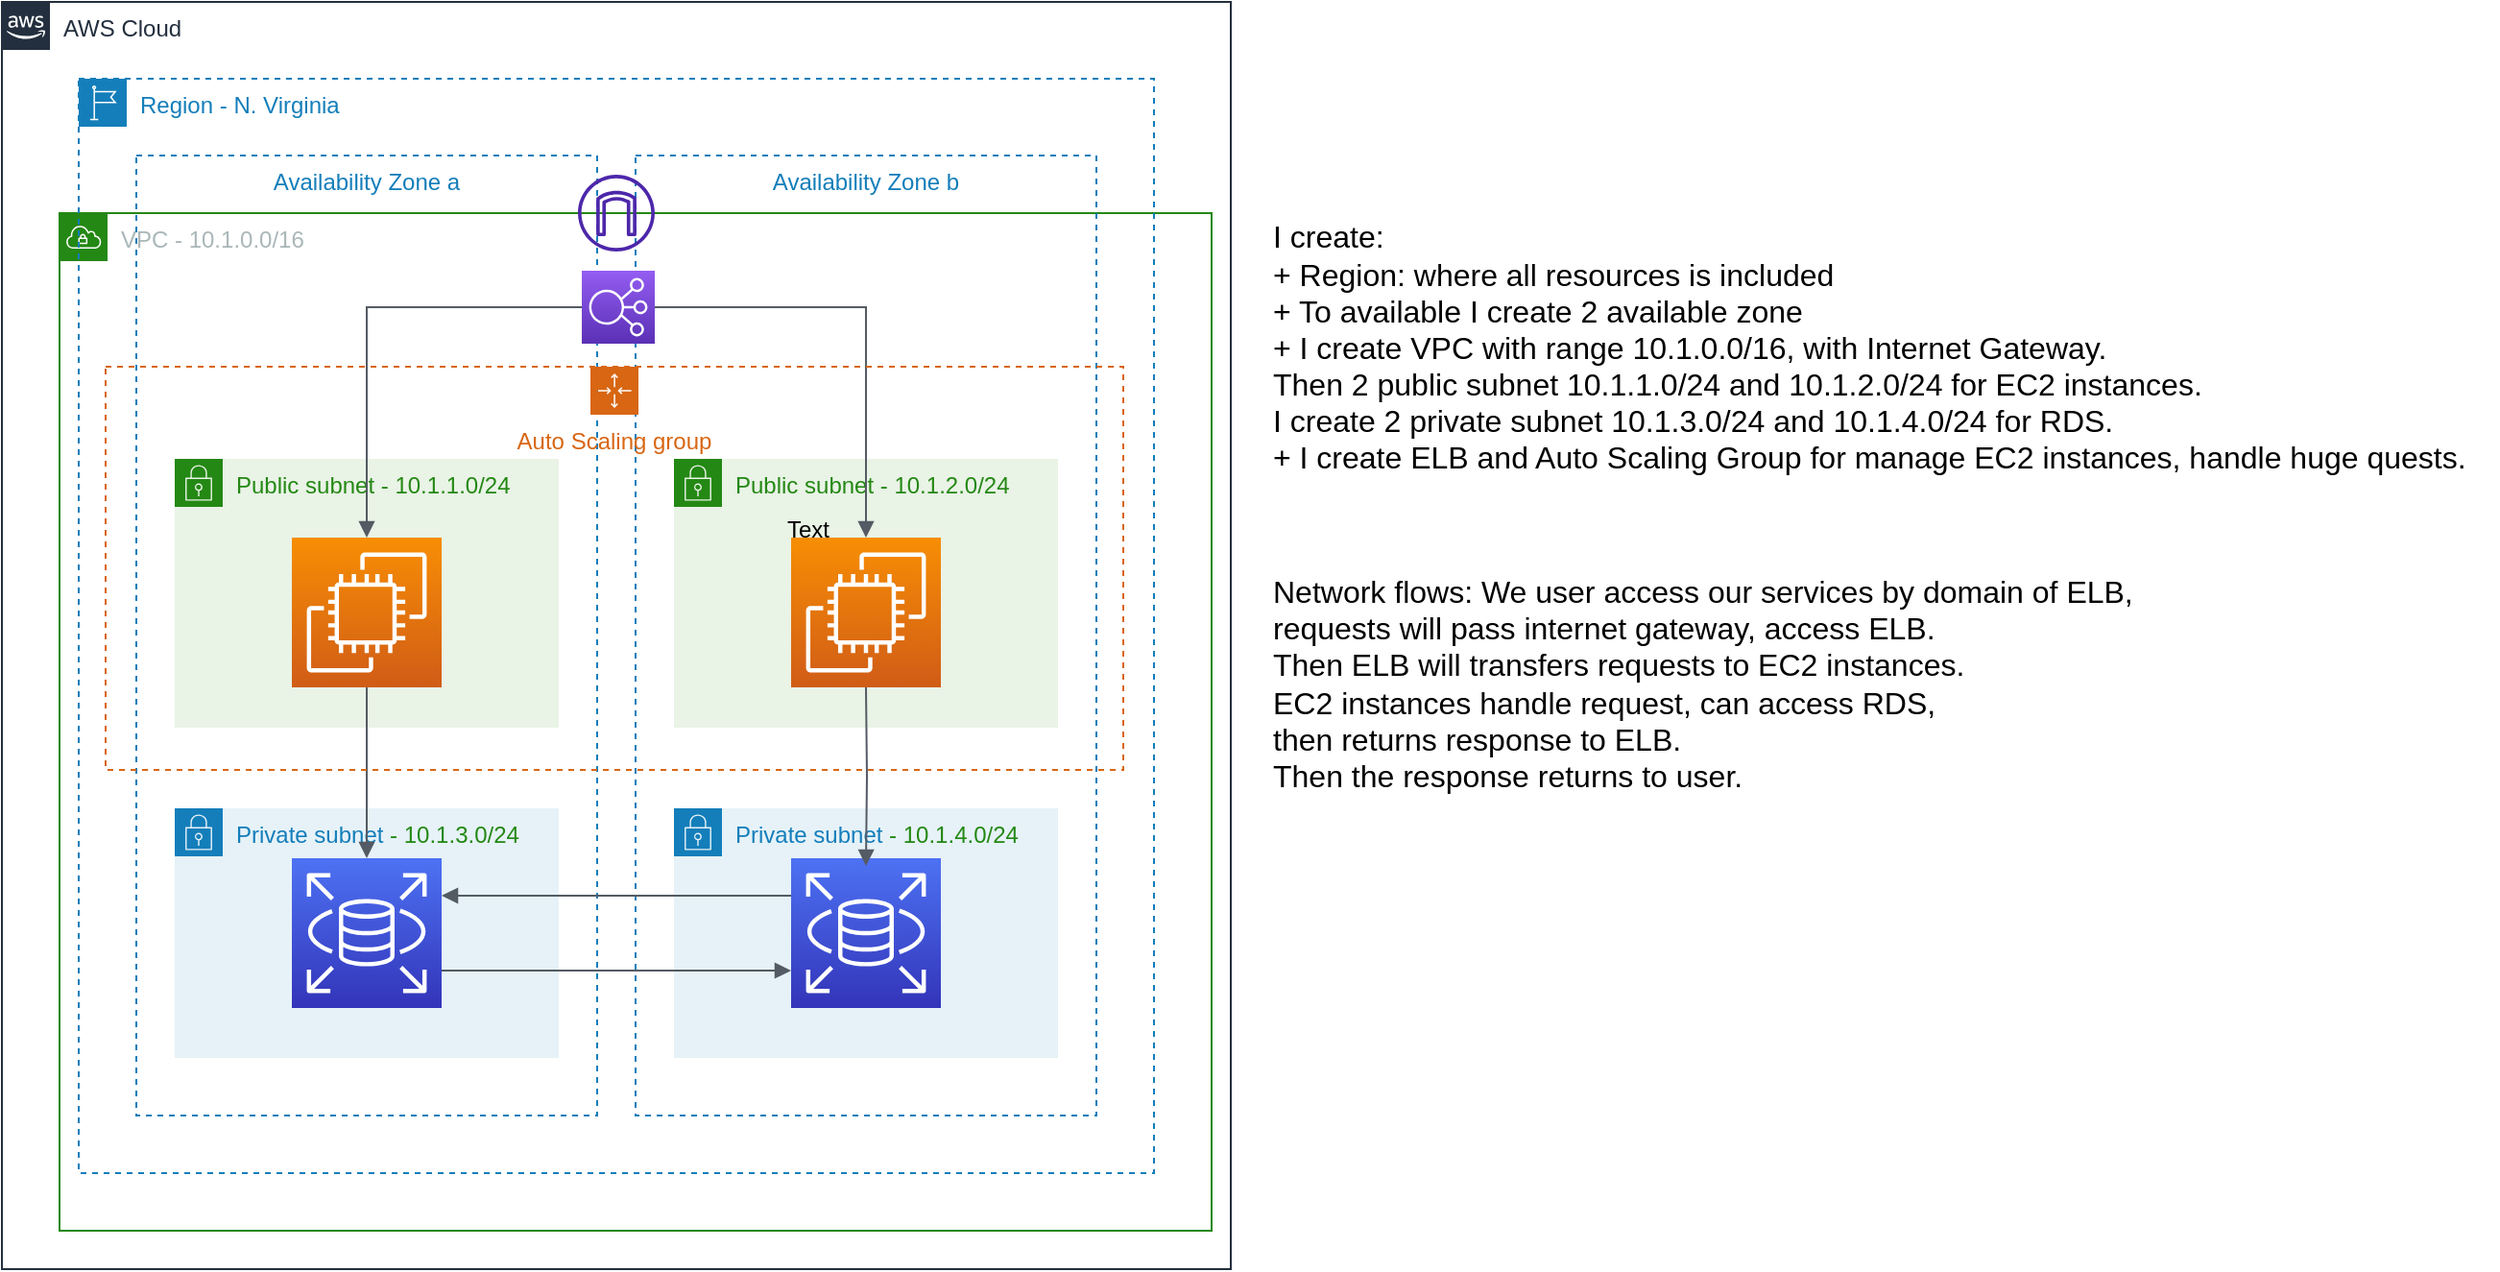 <mxfile version="20.8.3" type="github">
  <diagram id="NhNu8lK3jxxZx00MZokE" name="Page-1">
    <mxGraphModel dx="1122" dy="634" grid="1" gridSize="10" guides="1" tooltips="1" connect="1" arrows="1" fold="1" page="1" pageScale="1" pageWidth="850" pageHeight="1100" math="0" shadow="0">
      <root>
        <mxCell id="0" />
        <mxCell id="1" parent="0" />
        <mxCell id="UM3ME_d4aT2NmvtCluHd-1" value="AWS Cloud" style="points=[[0,0],[0.25,0],[0.5,0],[0.75,0],[1,0],[1,0.25],[1,0.5],[1,0.75],[1,1],[0.75,1],[0.5,1],[0.25,1],[0,1],[0,0.75],[0,0.5],[0,0.25]];outlineConnect=0;gradientColor=none;html=1;whiteSpace=wrap;fontSize=12;fontStyle=0;container=1;pointerEvents=0;collapsible=0;recursiveResize=0;shape=mxgraph.aws4.group;grIcon=mxgraph.aws4.group_aws_cloud_alt;strokeColor=#232F3E;fillColor=none;verticalAlign=top;align=left;spacingLeft=30;fontColor=#232F3E;dashed=0;" parent="1" vertex="1">
          <mxGeometry x="120" y="40" width="640" height="660" as="geometry" />
        </mxCell>
        <mxCell id="UM3ME_d4aT2NmvtCluHd-5" value="VPC - 10.1.0.0/16" style="points=[[0,0],[0.25,0],[0.5,0],[0.75,0],[1,0],[1,0.25],[1,0.5],[1,0.75],[1,1],[0.75,1],[0.5,1],[0.25,1],[0,1],[0,0.75],[0,0.5],[0,0.25]];outlineConnect=0;gradientColor=none;html=1;whiteSpace=wrap;fontSize=12;fontStyle=0;container=1;pointerEvents=0;collapsible=0;recursiveResize=0;shape=mxgraph.aws4.group;grIcon=mxgraph.aws4.group_vpc;strokeColor=#248814;fillColor=none;verticalAlign=top;align=left;spacingLeft=30;fontColor=#AAB7B8;dashed=0;" parent="UM3ME_d4aT2NmvtCluHd-1" vertex="1">
          <mxGeometry x="30" y="110" width="600" height="530" as="geometry" />
        </mxCell>
        <mxCell id="UM3ME_d4aT2NmvtCluHd-2" value="Region - N. Virginia" style="points=[[0,0],[0.25,0],[0.5,0],[0.75,0],[1,0],[1,0.25],[1,0.5],[1,0.75],[1,1],[0.75,1],[0.5,1],[0.25,1],[0,1],[0,0.75],[0,0.5],[0,0.25]];outlineConnect=0;gradientColor=none;html=1;whiteSpace=wrap;fontSize=12;fontStyle=0;container=1;pointerEvents=0;collapsible=0;recursiveResize=0;shape=mxgraph.aws4.group;grIcon=mxgraph.aws4.group_region;strokeColor=#147EBA;fillColor=none;verticalAlign=top;align=left;spacingLeft=30;fontColor=#147EBA;dashed=1;" parent="1" vertex="1">
          <mxGeometry x="160" y="80" width="560" height="570" as="geometry" />
        </mxCell>
        <mxCell id="UM3ME_d4aT2NmvtCluHd-4" value="Availability Zone b" style="fillColor=none;strokeColor=#147EBA;dashed=1;verticalAlign=top;fontStyle=0;fontColor=#147EBA;" parent="UM3ME_d4aT2NmvtCluHd-2" vertex="1">
          <mxGeometry x="290" y="40" width="240" height="500" as="geometry" />
        </mxCell>
        <mxCell id="UM3ME_d4aT2NmvtCluHd-3" value="Availability Zone a" style="fillColor=none;strokeColor=#147EBA;dashed=1;verticalAlign=top;fontStyle=0;fontColor=#147EBA;" parent="UM3ME_d4aT2NmvtCluHd-2" vertex="1">
          <mxGeometry x="30" y="40" width="240" height="500" as="geometry" />
        </mxCell>
        <mxCell id="UM3ME_d4aT2NmvtCluHd-6" value="Public subnet - 10.1.1.0/24" style="points=[[0,0],[0.25,0],[0.5,0],[0.75,0],[1,0],[1,0.25],[1,0.5],[1,0.75],[1,1],[0.75,1],[0.5,1],[0.25,1],[0,1],[0,0.75],[0,0.5],[0,0.25]];outlineConnect=0;gradientColor=none;html=1;whiteSpace=wrap;fontSize=12;fontStyle=0;container=1;pointerEvents=0;collapsible=0;recursiveResize=0;shape=mxgraph.aws4.group;grIcon=mxgraph.aws4.group_security_group;grStroke=0;strokeColor=#248814;fillColor=#E9F3E6;verticalAlign=top;align=left;spacingLeft=30;fontColor=#248814;dashed=0;" parent="UM3ME_d4aT2NmvtCluHd-2" vertex="1">
          <mxGeometry x="50" y="198" width="200" height="140" as="geometry" />
        </mxCell>
        <mxCell id="UM3ME_d4aT2NmvtCluHd-7" value="" style="sketch=0;points=[[0,0,0],[0.25,0,0],[0.5,0,0],[0.75,0,0],[1,0,0],[0,1,0],[0.25,1,0],[0.5,1,0],[0.75,1,0],[1,1,0],[0,0.25,0],[0,0.5,0],[0,0.75,0],[1,0.25,0],[1,0.5,0],[1,0.75,0]];outlineConnect=0;fontColor=#232F3E;gradientColor=#F78E04;gradientDirection=north;fillColor=#D05C17;strokeColor=#ffffff;dashed=0;verticalLabelPosition=bottom;verticalAlign=top;align=center;html=1;fontSize=12;fontStyle=0;aspect=fixed;shape=mxgraph.aws4.resourceIcon;resIcon=mxgraph.aws4.ec2;" parent="UM3ME_d4aT2NmvtCluHd-6" vertex="1">
          <mxGeometry x="61" y="41" width="78" height="78" as="geometry" />
        </mxCell>
        <mxCell id="UM3ME_d4aT2NmvtCluHd-8" value="Public subnet - 10.1.2.0/24" style="points=[[0,0],[0.25,0],[0.5,0],[0.75,0],[1,0],[1,0.25],[1,0.5],[1,0.75],[1,1],[0.75,1],[0.5,1],[0.25,1],[0,1],[0,0.75],[0,0.5],[0,0.25]];outlineConnect=0;gradientColor=none;html=1;whiteSpace=wrap;fontSize=12;fontStyle=0;container=1;pointerEvents=0;collapsible=0;recursiveResize=0;shape=mxgraph.aws4.group;grIcon=mxgraph.aws4.group_security_group;grStroke=0;strokeColor=#248814;fillColor=#E9F3E6;verticalAlign=top;align=left;spacingLeft=30;fontColor=#248814;dashed=0;" parent="UM3ME_d4aT2NmvtCluHd-2" vertex="1">
          <mxGeometry x="310" y="198" width="200" height="140" as="geometry" />
        </mxCell>
        <mxCell id="UM3ME_d4aT2NmvtCluHd-9" value="" style="sketch=0;points=[[0,0,0],[0.25,0,0],[0.5,0,0],[0.75,0,0],[1,0,0],[0,1,0],[0.25,1,0],[0.5,1,0],[0.75,1,0],[1,1,0],[0,0.25,0],[0,0.5,0],[0,0.75,0],[1,0.25,0],[1,0.5,0],[1,0.75,0]];outlineConnect=0;fontColor=#232F3E;gradientColor=#F78E04;gradientDirection=north;fillColor=#D05C17;strokeColor=#ffffff;dashed=0;verticalLabelPosition=bottom;verticalAlign=top;align=center;html=1;fontSize=12;fontStyle=0;aspect=fixed;shape=mxgraph.aws4.resourceIcon;resIcon=mxgraph.aws4.ec2;" parent="UM3ME_d4aT2NmvtCluHd-8" vertex="1">
          <mxGeometry x="61" y="41" width="78" height="78" as="geometry" />
        </mxCell>
        <mxCell id="UM3ME_d4aT2NmvtCluHd-10" value="" style="sketch=0;outlineConnect=0;fontColor=#232F3E;gradientColor=none;fillColor=#4D27AA;strokeColor=none;dashed=0;verticalLabelPosition=bottom;verticalAlign=top;align=center;html=1;fontSize=12;fontStyle=0;aspect=fixed;pointerEvents=1;shape=mxgraph.aws4.internet_gateway;" parent="UM3ME_d4aT2NmvtCluHd-2" vertex="1">
          <mxGeometry x="260" y="50" width="40" height="40" as="geometry" />
        </mxCell>
        <mxCell id="i0k4HqzFaQuYUkqu6tE5-1" value="Private subnet&amp;nbsp;&lt;span style=&quot;color: rgb(36, 136, 20);&quot;&gt;- 10.1.3.0/24&lt;/span&gt;" style="points=[[0,0],[0.25,0],[0.5,0],[0.75,0],[1,0],[1,0.25],[1,0.5],[1,0.75],[1,1],[0.75,1],[0.5,1],[0.25,1],[0,1],[0,0.75],[0,0.5],[0,0.25]];outlineConnect=0;gradientColor=none;html=1;whiteSpace=wrap;fontSize=12;fontStyle=0;container=1;pointerEvents=0;collapsible=0;recursiveResize=0;shape=mxgraph.aws4.group;grIcon=mxgraph.aws4.group_security_group;grStroke=0;strokeColor=#147EBA;fillColor=#E6F2F8;verticalAlign=top;align=left;spacingLeft=30;fontColor=#147EBA;dashed=0;" vertex="1" parent="UM3ME_d4aT2NmvtCluHd-2">
          <mxGeometry x="50" y="380" width="200" height="130" as="geometry" />
        </mxCell>
        <mxCell id="i0k4HqzFaQuYUkqu6tE5-2" value="" style="sketch=0;points=[[0,0,0],[0.25,0,0],[0.5,0,0],[0.75,0,0],[1,0,0],[0,1,0],[0.25,1,0],[0.5,1,0],[0.75,1,0],[1,1,0],[0,0.25,0],[0,0.5,0],[0,0.75,0],[1,0.25,0],[1,0.5,0],[1,0.75,0]];outlineConnect=0;fontColor=#232F3E;gradientColor=#4D72F3;gradientDirection=north;fillColor=#3334B9;strokeColor=#ffffff;dashed=0;verticalLabelPosition=bottom;verticalAlign=top;align=center;html=1;fontSize=12;fontStyle=0;aspect=fixed;shape=mxgraph.aws4.resourceIcon;resIcon=mxgraph.aws4.rds;" vertex="1" parent="i0k4HqzFaQuYUkqu6tE5-1">
          <mxGeometry x="61" y="26" width="78" height="78" as="geometry" />
        </mxCell>
        <mxCell id="i0k4HqzFaQuYUkqu6tE5-5" value="Private subnet&amp;nbsp;&lt;span style=&quot;color: rgb(36, 136, 20);&quot;&gt;- 10.1.4.0/24&lt;/span&gt;" style="points=[[0,0],[0.25,0],[0.5,0],[0.75,0],[1,0],[1,0.25],[1,0.5],[1,0.75],[1,1],[0.75,1],[0.5,1],[0.25,1],[0,1],[0,0.75],[0,0.5],[0,0.25]];outlineConnect=0;gradientColor=none;html=1;whiteSpace=wrap;fontSize=12;fontStyle=0;container=1;pointerEvents=0;collapsible=0;recursiveResize=0;shape=mxgraph.aws4.group;grIcon=mxgraph.aws4.group_security_group;grStroke=0;strokeColor=#147EBA;fillColor=#E6F2F8;verticalAlign=top;align=left;spacingLeft=30;fontColor=#147EBA;dashed=0;" vertex="1" parent="UM3ME_d4aT2NmvtCluHd-2">
          <mxGeometry x="310" y="380" width="200" height="130" as="geometry" />
        </mxCell>
        <mxCell id="i0k4HqzFaQuYUkqu6tE5-6" value="" style="sketch=0;points=[[0,0,0],[0.25,0,0],[0.5,0,0],[0.75,0,0],[1,0,0],[0,1,0],[0.25,1,0],[0.5,1,0],[0.75,1,0],[1,1,0],[0,0.25,0],[0,0.5,0],[0,0.75,0],[1,0.25,0],[1,0.5,0],[1,0.75,0]];outlineConnect=0;fontColor=#232F3E;gradientColor=#4D72F3;gradientDirection=north;fillColor=#3334B9;strokeColor=#ffffff;dashed=0;verticalLabelPosition=bottom;verticalAlign=top;align=center;html=1;fontSize=12;fontStyle=0;aspect=fixed;shape=mxgraph.aws4.resourceIcon;resIcon=mxgraph.aws4.rds;" vertex="1" parent="i0k4HqzFaQuYUkqu6tE5-5">
          <mxGeometry x="61" y="26" width="78" height="78" as="geometry" />
        </mxCell>
        <mxCell id="i0k4HqzFaQuYUkqu6tE5-7" value="" style="edgeStyle=orthogonalEdgeStyle;html=1;endArrow=none;elbow=vertical;startArrow=block;startFill=1;strokeColor=#545B64;rounded=0;entryX=0;entryY=0.25;entryDx=0;entryDy=0;entryPerimeter=0;exitX=1;exitY=0.25;exitDx=0;exitDy=0;exitPerimeter=0;" edge="1" parent="UM3ME_d4aT2NmvtCluHd-2" source="i0k4HqzFaQuYUkqu6tE5-2" target="i0k4HqzFaQuYUkqu6tE5-6">
          <mxGeometry width="100" relative="1" as="geometry">
            <mxPoint x="230" y="300" as="sourcePoint" />
            <mxPoint x="330" y="300" as="targetPoint" />
          </mxGeometry>
        </mxCell>
        <mxCell id="i0k4HqzFaQuYUkqu6tE5-8" value="" style="edgeStyle=orthogonalEdgeStyle;html=1;endArrow=none;elbow=vertical;startArrow=block;startFill=1;strokeColor=#545B64;rounded=0;entryX=1;entryY=0.75;entryDx=0;entryDy=0;entryPerimeter=0;exitX=0;exitY=0.75;exitDx=0;exitDy=0;exitPerimeter=0;" edge="1" parent="UM3ME_d4aT2NmvtCluHd-2" source="i0k4HqzFaQuYUkqu6tE5-6" target="i0k4HqzFaQuYUkqu6tE5-2">
          <mxGeometry width="100" relative="1" as="geometry">
            <mxPoint x="199" y="314.5" as="sourcePoint" />
            <mxPoint x="381" y="314.5" as="targetPoint" />
          </mxGeometry>
        </mxCell>
        <mxCell id="i0k4HqzFaQuYUkqu6tE5-9" style="edgeStyle=orthogonalEdgeStyle;rounded=0;orthogonalLoop=1;jettySize=auto;html=1;exitX=0.5;exitY=1;exitDx=0;exitDy=0;" edge="1" parent="UM3ME_d4aT2NmvtCluHd-2" source="UM3ME_d4aT2NmvtCluHd-3" target="UM3ME_d4aT2NmvtCluHd-3">
          <mxGeometry relative="1" as="geometry" />
        </mxCell>
        <mxCell id="i0k4HqzFaQuYUkqu6tE5-10" value="" style="edgeStyle=orthogonalEdgeStyle;html=1;endArrow=none;elbow=vertical;startArrow=block;startFill=1;strokeColor=#545B64;rounded=0;entryX=0.5;entryY=1;entryDx=0;entryDy=0;entryPerimeter=0;exitX=0.5;exitY=0;exitDx=0;exitDy=0;exitPerimeter=0;" edge="1" parent="UM3ME_d4aT2NmvtCluHd-2" source="i0k4HqzFaQuYUkqu6tE5-2" target="UM3ME_d4aT2NmvtCluHd-7">
          <mxGeometry width="100" relative="1" as="geometry">
            <mxPoint x="330" y="330" as="sourcePoint" />
            <mxPoint x="430" y="330" as="targetPoint" />
          </mxGeometry>
        </mxCell>
        <mxCell id="i0k4HqzFaQuYUkqu6tE5-14" value="" style="sketch=0;points=[[0,0,0],[0.25,0,0],[0.5,0,0],[0.75,0,0],[1,0,0],[0,1,0],[0.25,1,0],[0.5,1,0],[0.75,1,0],[1,1,0],[0,0.25,0],[0,0.5,0],[0,0.75,0],[1,0.25,0],[1,0.5,0],[1,0.75,0]];outlineConnect=0;fontColor=#232F3E;gradientColor=#945DF2;gradientDirection=north;fillColor=#5A30B5;strokeColor=#ffffff;dashed=0;verticalLabelPosition=bottom;verticalAlign=top;align=center;html=1;fontSize=12;fontStyle=0;aspect=fixed;shape=mxgraph.aws4.resourceIcon;resIcon=mxgraph.aws4.elastic_load_balancing;" vertex="1" parent="UM3ME_d4aT2NmvtCluHd-2">
          <mxGeometry x="262" y="100" width="38" height="38" as="geometry" />
        </mxCell>
        <mxCell id="i0k4HqzFaQuYUkqu6tE5-15" value="" style="edgeStyle=orthogonalEdgeStyle;html=1;endArrow=block;elbow=vertical;startArrow=none;endFill=1;strokeColor=#545B64;rounded=0;exitX=1;exitY=0.5;exitDx=0;exitDy=0;exitPerimeter=0;entryX=0.5;entryY=0;entryDx=0;entryDy=0;entryPerimeter=0;" edge="1" parent="UM3ME_d4aT2NmvtCluHd-2" source="i0k4HqzFaQuYUkqu6tE5-14" target="UM3ME_d4aT2NmvtCluHd-9">
          <mxGeometry width="100" relative="1" as="geometry">
            <mxPoint x="330" y="270" as="sourcePoint" />
            <mxPoint x="430" y="270" as="targetPoint" />
          </mxGeometry>
        </mxCell>
        <mxCell id="i0k4HqzFaQuYUkqu6tE5-16" value="" style="edgeStyle=orthogonalEdgeStyle;html=1;endArrow=none;elbow=vertical;startArrow=block;startFill=1;strokeColor=#545B64;rounded=0;entryX=0;entryY=0.5;entryDx=0;entryDy=0;entryPerimeter=0;exitX=0.5;exitY=0;exitDx=0;exitDy=0;exitPerimeter=0;" edge="1" parent="UM3ME_d4aT2NmvtCluHd-2" source="UM3ME_d4aT2NmvtCluHd-7" target="i0k4HqzFaQuYUkqu6tE5-14">
          <mxGeometry width="100" relative="1" as="geometry">
            <mxPoint x="330" y="270" as="sourcePoint" />
            <mxPoint x="430" y="270" as="targetPoint" />
          </mxGeometry>
        </mxCell>
        <mxCell id="i0k4HqzFaQuYUkqu6tE5-11" value="" style="edgeStyle=orthogonalEdgeStyle;html=1;endArrow=none;elbow=vertical;startArrow=block;startFill=1;strokeColor=#545B64;rounded=0;entryX=0.5;entryY=1;entryDx=0;entryDy=0;entryPerimeter=0;" edge="1" parent="1" target="UM3ME_d4aT2NmvtCluHd-9">
          <mxGeometry width="100" relative="1" as="geometry">
            <mxPoint x="570" y="490" as="sourcePoint" />
            <mxPoint x="320" y="369" as="targetPoint" />
          </mxGeometry>
        </mxCell>
        <mxCell id="i0k4HqzFaQuYUkqu6tE5-12" value="Auto Scaling group" style="points=[[0,0],[0.25,0],[0.5,0],[0.75,0],[1,0],[1,0.25],[1,0.5],[1,0.75],[1,1],[0.75,1],[0.5,1],[0.25,1],[0,1],[0,0.75],[0,0.5],[0,0.25]];outlineConnect=0;gradientColor=none;html=1;whiteSpace=wrap;fontSize=12;fontStyle=0;container=1;pointerEvents=0;collapsible=0;recursiveResize=0;shape=mxgraph.aws4.groupCenter;grIcon=mxgraph.aws4.group_auto_scaling_group;grStroke=1;strokeColor=#D86613;fillColor=none;verticalAlign=top;align=center;fontColor=#D86613;dashed=1;spacingTop=25;" vertex="1" parent="1">
          <mxGeometry x="174" y="230" width="530" height="210" as="geometry" />
        </mxCell>
        <mxCell id="i0k4HqzFaQuYUkqu6tE5-17" value="Text" style="text;html=1;strokeColor=none;fillColor=none;align=center;verticalAlign=middle;whiteSpace=wrap;rounded=0;" vertex="1" parent="1">
          <mxGeometry x="510" y="300" width="60" height="30" as="geometry" />
        </mxCell>
        <mxCell id="i0k4HqzFaQuYUkqu6tE5-18" value="&lt;div style=&quot;font-size: 16px;&quot;&gt;I create:&amp;nbsp;&lt;/div&gt;&lt;div style=&quot;font-size: 16px;&quot;&gt;+ Region: where all resources is included&amp;nbsp;&lt;/div&gt;&lt;div style=&quot;font-size: 16px;&quot;&gt;+ To available I create 2 available zone&lt;/div&gt;&lt;div style=&quot;font-size: 16px;&quot;&gt;+ I create VPC with range 10.1.0.0/16, with Internet Gateway.&amp;nbsp;&lt;/div&gt;&lt;div style=&quot;font-size: 16px;&quot;&gt;Then 2 public subnet 10.1.1.0/24 and 10.1.2.0/24 for EC2 instances.&amp;nbsp;&lt;/div&gt;&lt;div style=&quot;font-size: 16px;&quot;&gt;I create 2 private subnet 10.1.3.0/24 and 10.1.4.0/24 for RDS.&lt;/div&gt;&lt;div style=&quot;font-size: 16px;&quot;&gt;+ I create ELB and Auto Scaling Group for manage EC2 instances, handle huge quests.&lt;/div&gt;" style="text;html=1;align=left;verticalAlign=middle;resizable=0;points=[];autosize=1;strokeColor=none;fillColor=none;fontSize=16;" vertex="1" parent="1">
          <mxGeometry x="780" y="145" width="640" height="150" as="geometry" />
        </mxCell>
        <mxCell id="i0k4HqzFaQuYUkqu6tE5-20" value="Network flows: We user access our services by domain of ELB, &lt;br&gt;requests will pass internet gateway, access ELB. &lt;br&gt;Then ELB will transfers requests to EC2 instances. &lt;br&gt;EC2 instances handle request, can access RDS, &lt;br&gt;then returns response to ELB. &lt;br&gt;Then the response returns to user." style="text;html=1;align=left;verticalAlign=middle;resizable=0;points=[];autosize=1;strokeColor=none;fillColor=none;fontSize=16;" vertex="1" parent="1">
          <mxGeometry x="780" y="330" width="470" height="130" as="geometry" />
        </mxCell>
      </root>
    </mxGraphModel>
  </diagram>
</mxfile>
